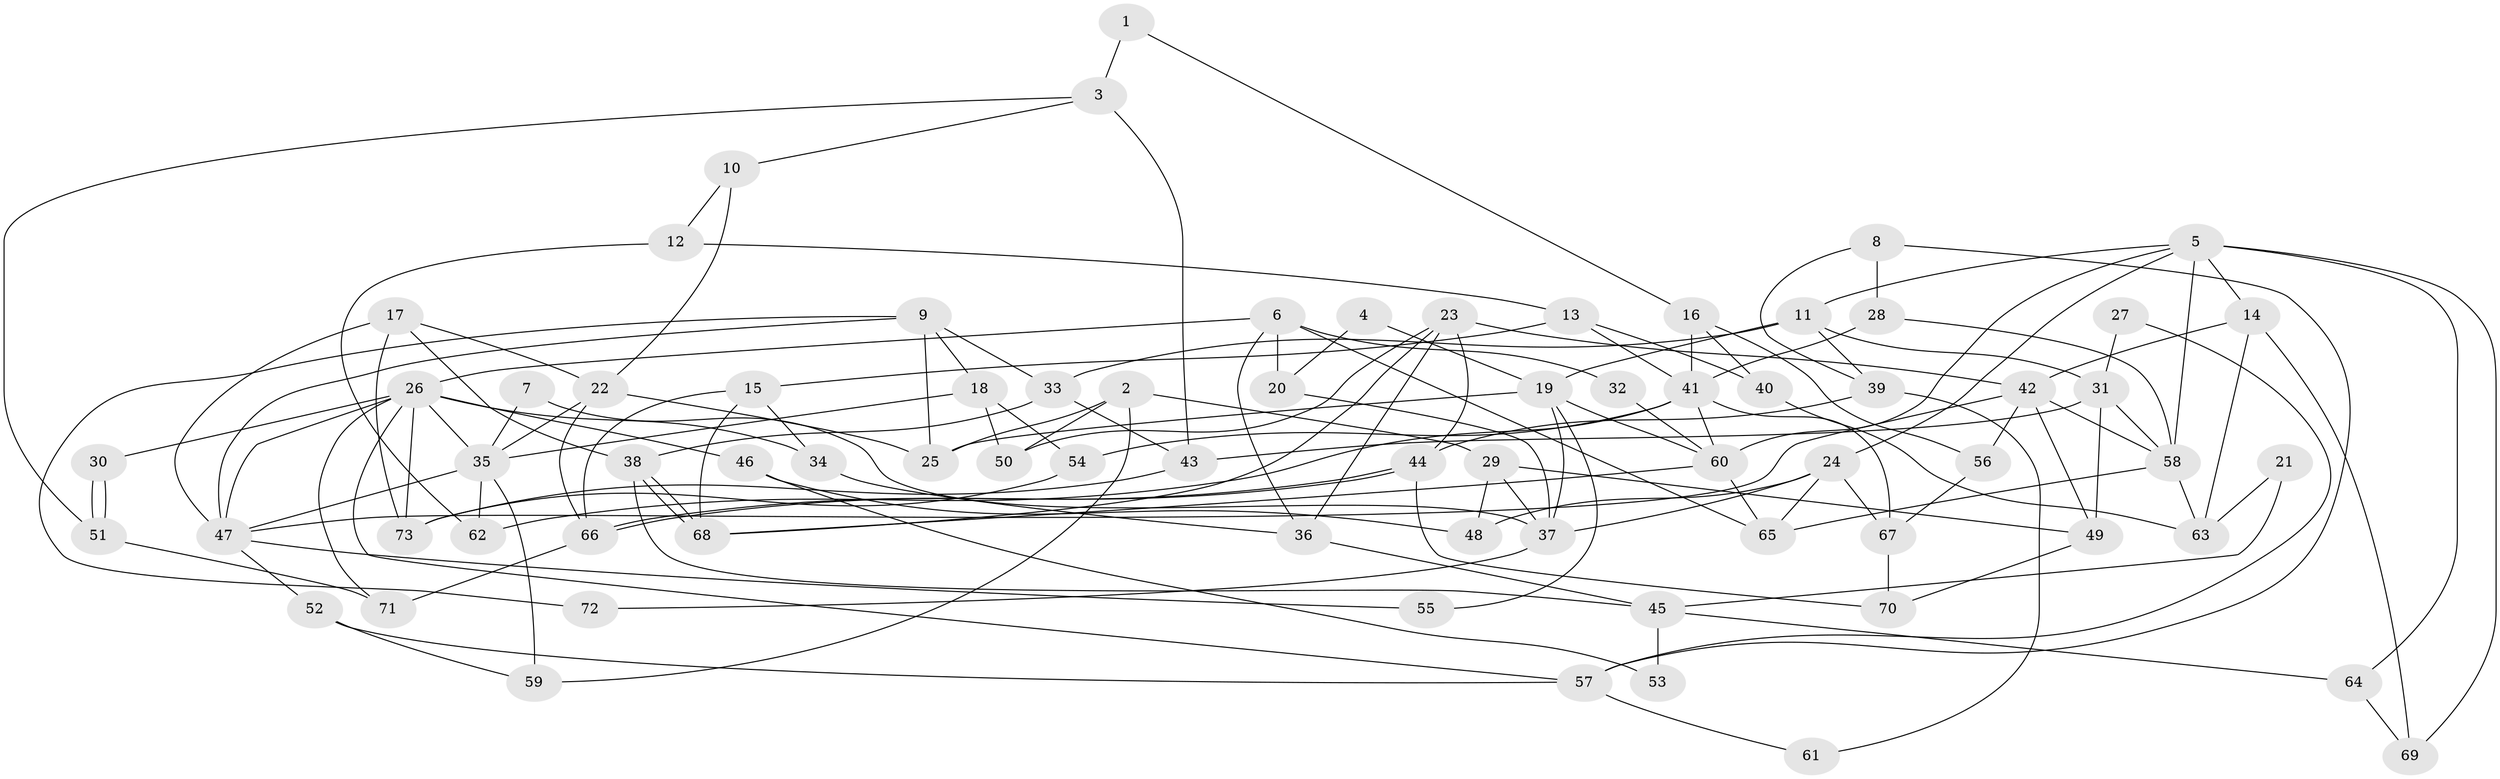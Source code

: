// Generated by graph-tools (version 1.1) at 2025/36/03/09/25 02:36:22]
// undirected, 73 vertices, 146 edges
graph export_dot {
graph [start="1"]
  node [color=gray90,style=filled];
  1;
  2;
  3;
  4;
  5;
  6;
  7;
  8;
  9;
  10;
  11;
  12;
  13;
  14;
  15;
  16;
  17;
  18;
  19;
  20;
  21;
  22;
  23;
  24;
  25;
  26;
  27;
  28;
  29;
  30;
  31;
  32;
  33;
  34;
  35;
  36;
  37;
  38;
  39;
  40;
  41;
  42;
  43;
  44;
  45;
  46;
  47;
  48;
  49;
  50;
  51;
  52;
  53;
  54;
  55;
  56;
  57;
  58;
  59;
  60;
  61;
  62;
  63;
  64;
  65;
  66;
  67;
  68;
  69;
  70;
  71;
  72;
  73;
  1 -- 3;
  1 -- 16;
  2 -- 25;
  2 -- 50;
  2 -- 29;
  2 -- 59;
  3 -- 43;
  3 -- 10;
  3 -- 51;
  4 -- 20;
  4 -- 19;
  5 -- 60;
  5 -- 11;
  5 -- 14;
  5 -- 24;
  5 -- 58;
  5 -- 64;
  5 -- 69;
  6 -- 26;
  6 -- 65;
  6 -- 20;
  6 -- 32;
  6 -- 36;
  7 -- 35;
  7 -- 37;
  8 -- 39;
  8 -- 28;
  8 -- 57;
  9 -- 33;
  9 -- 47;
  9 -- 18;
  9 -- 25;
  9 -- 72;
  10 -- 12;
  10 -- 22;
  11 -- 31;
  11 -- 19;
  11 -- 33;
  11 -- 39;
  12 -- 62;
  12 -- 13;
  13 -- 15;
  13 -- 41;
  13 -- 40;
  14 -- 42;
  14 -- 63;
  14 -- 69;
  15 -- 68;
  15 -- 34;
  15 -- 66;
  16 -- 56;
  16 -- 40;
  16 -- 41;
  17 -- 22;
  17 -- 73;
  17 -- 38;
  17 -- 47;
  18 -- 35;
  18 -- 50;
  18 -- 54;
  19 -- 60;
  19 -- 25;
  19 -- 37;
  19 -- 55;
  20 -- 37;
  21 -- 45;
  21 -- 63;
  22 -- 35;
  22 -- 66;
  22 -- 25;
  23 -- 36;
  23 -- 42;
  23 -- 44;
  23 -- 50;
  23 -- 68;
  24 -- 67;
  24 -- 37;
  24 -- 48;
  24 -- 65;
  26 -- 47;
  26 -- 71;
  26 -- 30;
  26 -- 34;
  26 -- 35;
  26 -- 46;
  26 -- 57;
  26 -- 73;
  27 -- 31;
  27 -- 57;
  28 -- 41;
  28 -- 58;
  29 -- 37;
  29 -- 48;
  29 -- 49;
  30 -- 51;
  30 -- 51;
  31 -- 49;
  31 -- 58;
  31 -- 43;
  32 -- 60;
  33 -- 38;
  33 -- 43;
  34 -- 36;
  35 -- 59;
  35 -- 47;
  35 -- 62;
  36 -- 45;
  37 -- 72;
  38 -- 68;
  38 -- 68;
  38 -- 45;
  39 -- 44;
  39 -- 61;
  40 -- 63;
  41 -- 54;
  41 -- 60;
  41 -- 62;
  41 -- 67;
  42 -- 47;
  42 -- 58;
  42 -- 49;
  42 -- 56;
  43 -- 73;
  44 -- 66;
  44 -- 66;
  44 -- 70;
  45 -- 64;
  45 -- 53;
  46 -- 48;
  46 -- 53;
  47 -- 52;
  47 -- 55;
  49 -- 70;
  51 -- 71;
  52 -- 57;
  52 -- 59;
  54 -- 73;
  56 -- 67;
  57 -- 61;
  58 -- 65;
  58 -- 63;
  60 -- 68;
  60 -- 65;
  64 -- 69;
  66 -- 71;
  67 -- 70;
}
